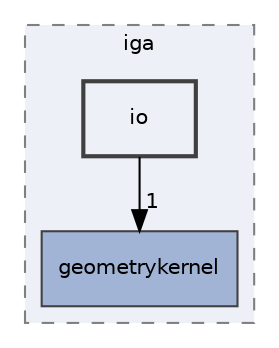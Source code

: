 digraph "io"
{
 // LATEX_PDF_SIZE
  edge [fontname="Helvetica",fontsize="10",labelfontname="Helvetica",labelfontsize="10"];
  node [fontname="Helvetica",fontsize="10",shape=record];
  compound=true
  subgraph clusterdir_d2a3c23294a1b1015b1b8e8721ddded8 {
    graph [ bgcolor="#edf0f7", pencolor="grey50", style="filled,dashed,", label="iga", fontname="Helvetica", fontsize="10", URL="dir_d2a3c23294a1b1015b1b8e8721ddded8.html"]
  dir_98571e7345f7327fea7723ec1a12d870 [shape=box, label="geometrykernel", style="filled,", fillcolor="#a2b4d6", color="grey25", URL="dir_98571e7345f7327fea7723ec1a12d870.html"];
  dir_c3ccff8517fbe337b2b8ad503c3a1590 [shape=box, label="io", style="filled,bold,", fillcolor="#edf0f7", color="grey25", URL="dir_c3ccff8517fbe337b2b8ad503c3a1590.html"];
  }
  dir_c3ccff8517fbe337b2b8ad503c3a1590->dir_98571e7345f7327fea7723ec1a12d870 [headlabel="1", labeldistance=1.5 headhref="dir_000013_000006.html"];
}
